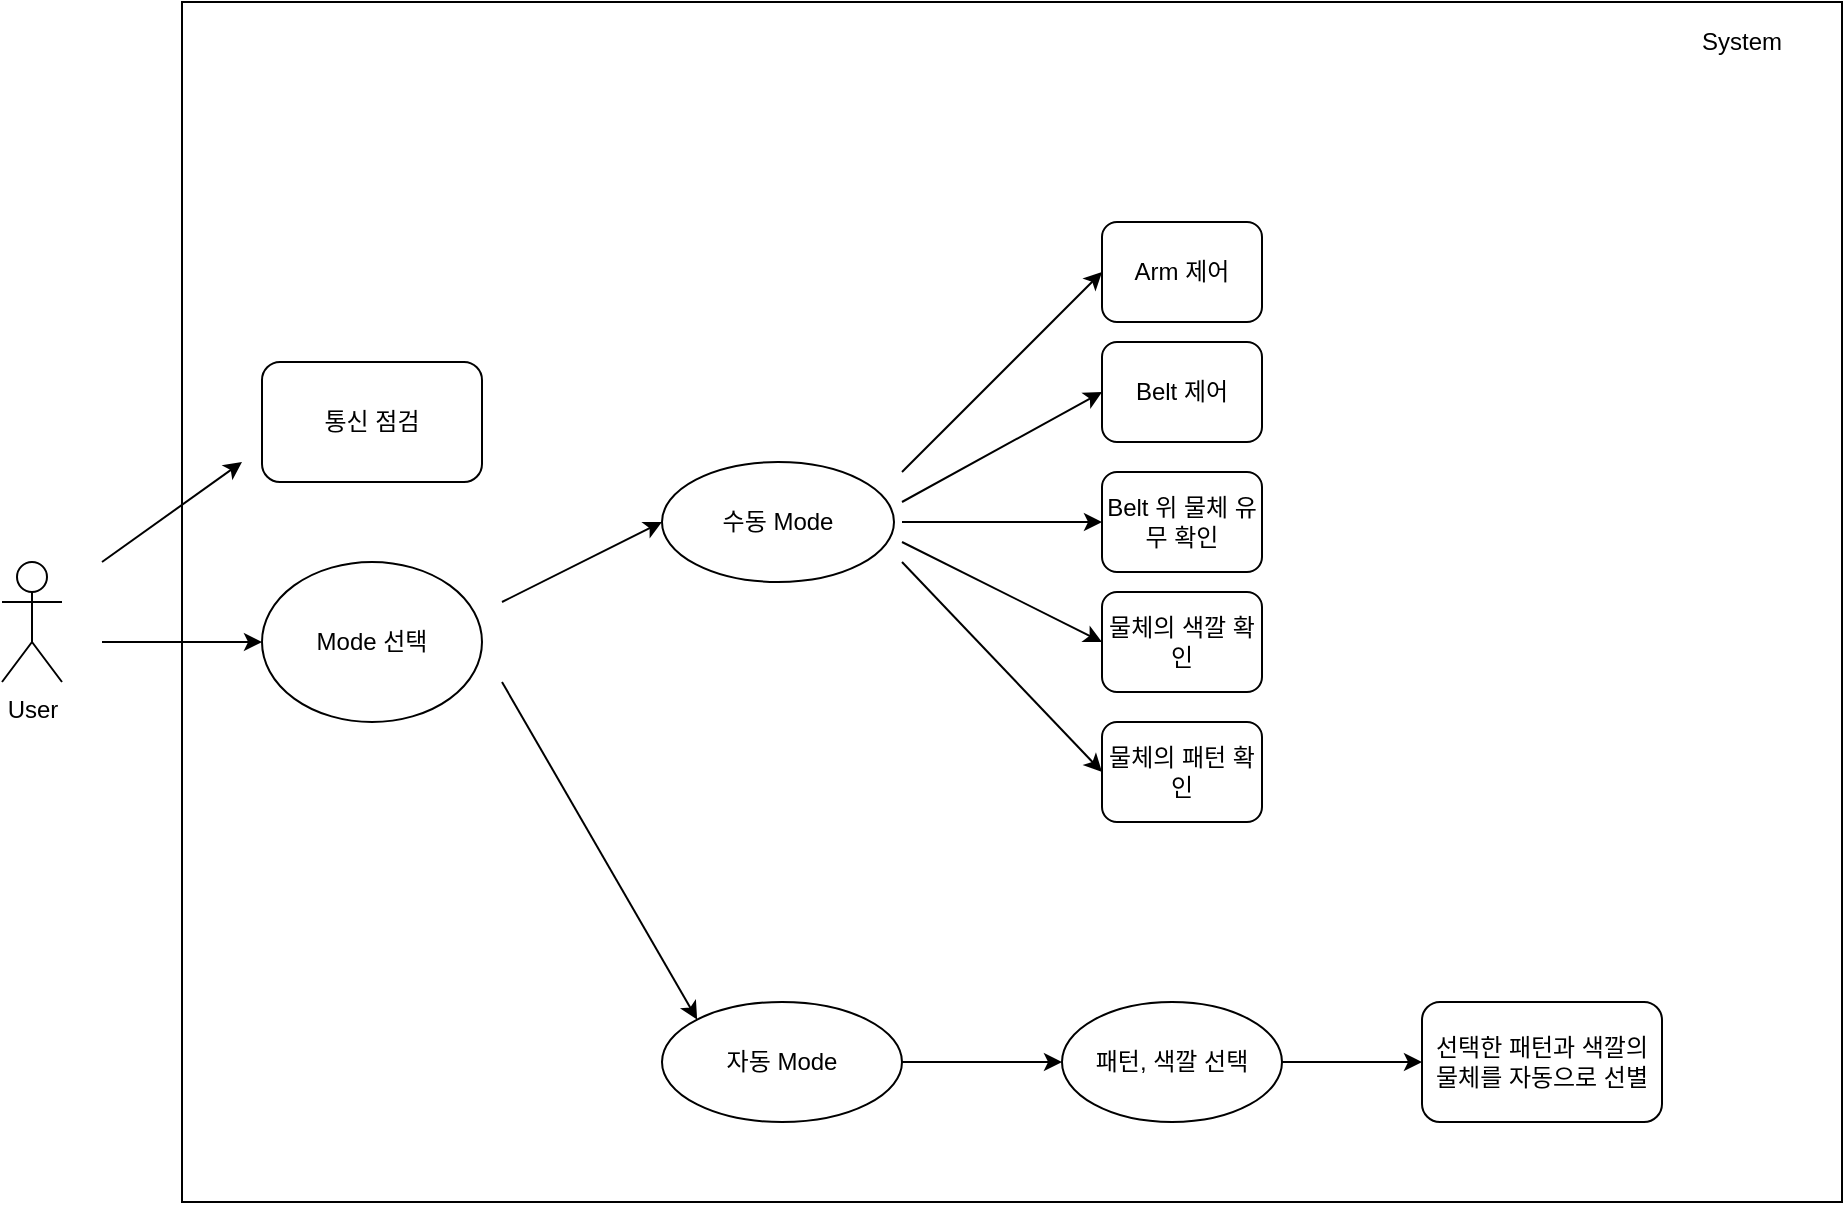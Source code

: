 <mxfile version="20.8.20" type="device"><diagram name="페이지-1" id="bPeTtTUMGz7ZO5e6W0qV"><mxGraphModel dx="1434" dy="788" grid="1" gridSize="10" guides="1" tooltips="1" connect="1" arrows="1" fold="1" page="1" pageScale="1" pageWidth="827" pageHeight="1169" math="0" shadow="0"><root><mxCell id="0"/><mxCell id="1" parent="0"/><mxCell id="0GEs3_RshrP4iL1P5tWF-47" value="" style="rounded=0;whiteSpace=wrap;html=1;fillColor=none;" vertex="1" parent="1"><mxGeometry x="120" y="40" width="830" height="600" as="geometry"/></mxCell><mxCell id="0GEs3_RshrP4iL1P5tWF-1" value="User" style="shape=umlActor;verticalLabelPosition=bottom;verticalAlign=top;html=1;outlineConnect=0;" vertex="1" parent="1"><mxGeometry x="30" y="320" width="30" height="60" as="geometry"/></mxCell><mxCell id="0GEs3_RshrP4iL1P5tWF-7" value="통신 점검" style="rounded=1;whiteSpace=wrap;html=1;" vertex="1" parent="1"><mxGeometry x="160" y="220" width="110" height="60" as="geometry"/></mxCell><mxCell id="0GEs3_RshrP4iL1P5tWF-13" value="" style="endArrow=classic;html=1;rounded=0;" edge="1" parent="1"><mxGeometry width="50" height="50" relative="1" as="geometry"><mxPoint x="80" y="320" as="sourcePoint"/><mxPoint x="150" y="270" as="targetPoint"/></mxGeometry></mxCell><mxCell id="0GEs3_RshrP4iL1P5tWF-19" value="" style="endArrow=classic;html=1;rounded=0;" edge="1" parent="1" target="0GEs3_RshrP4iL1P5tWF-20"><mxGeometry width="50" height="50" relative="1" as="geometry"><mxPoint x="80" y="360" as="sourcePoint"/><mxPoint x="210" y="360" as="targetPoint"/></mxGeometry></mxCell><mxCell id="0GEs3_RshrP4iL1P5tWF-20" value="Mode 선택" style="ellipse;whiteSpace=wrap;html=1;fillColor=none;" vertex="1" parent="1"><mxGeometry x="160" y="320" width="110" height="80" as="geometry"/></mxCell><mxCell id="0GEs3_RshrP4iL1P5tWF-21" value="" style="endArrow=classic;html=1;rounded=0;entryX=0;entryY=0.5;entryDx=0;entryDy=0;" edge="1" parent="1" target="0GEs3_RshrP4iL1P5tWF-29"><mxGeometry width="50" height="50" relative="1" as="geometry"><mxPoint x="280" y="340" as="sourcePoint"/><mxPoint x="340" y="300" as="targetPoint"/></mxGeometry></mxCell><mxCell id="0GEs3_RshrP4iL1P5tWF-22" value="" style="endArrow=classic;html=1;rounded=0;entryX=0;entryY=0;entryDx=0;entryDy=0;" edge="1" parent="1" target="0GEs3_RshrP4iL1P5tWF-30"><mxGeometry width="50" height="50" relative="1" as="geometry"><mxPoint x="280" y="380" as="sourcePoint"/><mxPoint x="340" y="420" as="targetPoint"/></mxGeometry></mxCell><mxCell id="0GEs3_RshrP4iL1P5tWF-27" value="" style="endArrow=classic;html=1;rounded=0;entryX=0;entryY=0.5;entryDx=0;entryDy=0;" edge="1" parent="1" target="0GEs3_RshrP4iL1P5tWF-32"><mxGeometry width="50" height="50" relative="1" as="geometry"><mxPoint x="480" y="275" as="sourcePoint"/><mxPoint x="539.231" y="240" as="targetPoint"/></mxGeometry></mxCell><mxCell id="0GEs3_RshrP4iL1P5tWF-29" value="수동 Mode" style="ellipse;whiteSpace=wrap;html=1;fillColor=none;" vertex="1" parent="1"><mxGeometry x="360" y="270" width="116" height="60" as="geometry"/></mxCell><mxCell id="0GEs3_RshrP4iL1P5tWF-30" value="자동 Mode" style="ellipse;whiteSpace=wrap;html=1;fillColor=none;" vertex="1" parent="1"><mxGeometry x="360" y="540" width="120" height="60" as="geometry"/></mxCell><mxCell id="0GEs3_RshrP4iL1P5tWF-32" value="Arm 제어" style="rounded=1;whiteSpace=wrap;html=1;fillColor=none;" vertex="1" parent="1"><mxGeometry x="580" y="150" width="80" height="50" as="geometry"/></mxCell><mxCell id="0GEs3_RshrP4iL1P5tWF-33" value="Belt 제어" style="rounded=1;whiteSpace=wrap;html=1;fillColor=none;" vertex="1" parent="1"><mxGeometry x="580" y="210" width="80" height="50" as="geometry"/></mxCell><mxCell id="0GEs3_RshrP4iL1P5tWF-35" value="" style="endArrow=classic;html=1;rounded=0;entryX=0;entryY=0.5;entryDx=0;entryDy=0;" edge="1" parent="1" target="0GEs3_RshrP4iL1P5tWF-33"><mxGeometry width="50" height="50" relative="1" as="geometry"><mxPoint x="480" y="290" as="sourcePoint"/><mxPoint x="530" y="240" as="targetPoint"/></mxGeometry></mxCell><mxCell id="0GEs3_RshrP4iL1P5tWF-36" value="Belt 위 물체 유무 확인" style="rounded=1;whiteSpace=wrap;html=1;fillColor=none;" vertex="1" parent="1"><mxGeometry x="580" y="275" width="80" height="50" as="geometry"/></mxCell><mxCell id="0GEs3_RshrP4iL1P5tWF-37" value="물체의 색깔 확인" style="rounded=1;whiteSpace=wrap;html=1;fillColor=none;" vertex="1" parent="1"><mxGeometry x="580" y="335" width="80" height="50" as="geometry"/></mxCell><mxCell id="0GEs3_RshrP4iL1P5tWF-38" value="물체의 패턴 확인" style="rounded=1;whiteSpace=wrap;html=1;fillColor=none;" vertex="1" parent="1"><mxGeometry x="580" y="400" width="80" height="50" as="geometry"/></mxCell><mxCell id="0GEs3_RshrP4iL1P5tWF-39" value="" style="endArrow=classic;html=1;rounded=0;entryX=0;entryY=0.5;entryDx=0;entryDy=0;" edge="1" parent="1" target="0GEs3_RshrP4iL1P5tWF-36"><mxGeometry width="50" height="50" relative="1" as="geometry"><mxPoint x="480" y="300" as="sourcePoint"/><mxPoint x="530" y="260" as="targetPoint"/></mxGeometry></mxCell><mxCell id="0GEs3_RshrP4iL1P5tWF-40" value="" style="endArrow=classic;html=1;rounded=0;entryX=0;entryY=0.5;entryDx=0;entryDy=0;" edge="1" parent="1" target="0GEs3_RshrP4iL1P5tWF-37"><mxGeometry width="50" height="50" relative="1" as="geometry"><mxPoint x="480" y="310" as="sourcePoint"/><mxPoint x="530" y="270" as="targetPoint"/></mxGeometry></mxCell><mxCell id="0GEs3_RshrP4iL1P5tWF-41" value="" style="endArrow=classic;html=1;rounded=0;entryX=0;entryY=0.5;entryDx=0;entryDy=0;" edge="1" parent="1" target="0GEs3_RshrP4iL1P5tWF-38"><mxGeometry width="50" height="50" relative="1" as="geometry"><mxPoint x="480" y="320" as="sourcePoint"/><mxPoint x="530" y="270" as="targetPoint"/></mxGeometry></mxCell><mxCell id="0GEs3_RshrP4iL1P5tWF-42" value="" style="endArrow=classic;html=1;rounded=0;entryX=0;entryY=0.5;entryDx=0;entryDy=0;" edge="1" parent="1" target="0GEs3_RshrP4iL1P5tWF-43"><mxGeometry width="50" height="50" relative="1" as="geometry"><mxPoint x="480" y="570" as="sourcePoint"/><mxPoint x="530" y="520" as="targetPoint"/></mxGeometry></mxCell><mxCell id="0GEs3_RshrP4iL1P5tWF-43" value="패턴, 색깔 선택" style="ellipse;whiteSpace=wrap;html=1;fillColor=none;" vertex="1" parent="1"><mxGeometry x="560" y="540" width="110" height="60" as="geometry"/></mxCell><mxCell id="0GEs3_RshrP4iL1P5tWF-44" value="" style="endArrow=classic;html=1;rounded=0;" edge="1" parent="1" target="0GEs3_RshrP4iL1P5tWF-45"><mxGeometry width="50" height="50" relative="1" as="geometry"><mxPoint x="670" y="570" as="sourcePoint"/><mxPoint x="720" y="520" as="targetPoint"/></mxGeometry></mxCell><mxCell id="0GEs3_RshrP4iL1P5tWF-45" value="선택한 패턴과 색깔의 물체를 자동으로 선별" style="rounded=1;whiteSpace=wrap;html=1;fillColor=none;" vertex="1" parent="1"><mxGeometry x="740" y="540" width="120" height="60" as="geometry"/></mxCell><mxCell id="0GEs3_RshrP4iL1P5tWF-48" value="System" style="text;html=1;strokeColor=none;fillColor=none;align=center;verticalAlign=middle;whiteSpace=wrap;rounded=0;" vertex="1" parent="1"><mxGeometry x="850" y="40" width="100" height="40" as="geometry"/></mxCell></root></mxGraphModel></diagram></mxfile>
